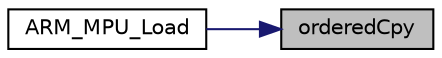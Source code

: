 digraph "orderedCpy"
{
 // LATEX_PDF_SIZE
  edge [fontname="Helvetica",fontsize="10",labelfontname="Helvetica",labelfontsize="10"];
  node [fontname="Helvetica",fontsize="10",shape=record];
  rankdir="RL";
  Node1 [label="orderedCpy",height=0.2,width=0.4,color="black", fillcolor="grey75", style="filled", fontcolor="black",tooltip=" "];
  Node1 -> Node2 [dir="back",color="midnightblue",fontsize="10",style="solid",fontname="Helvetica"];
  Node2 [label="ARM_MPU_Load",height=0.2,width=0.4,color="black", fillcolor="white", style="filled",URL="$mpu__armv7_8h.html#a39ae99f1599699474fd39328cd082c92",tooltip=" "];
}
